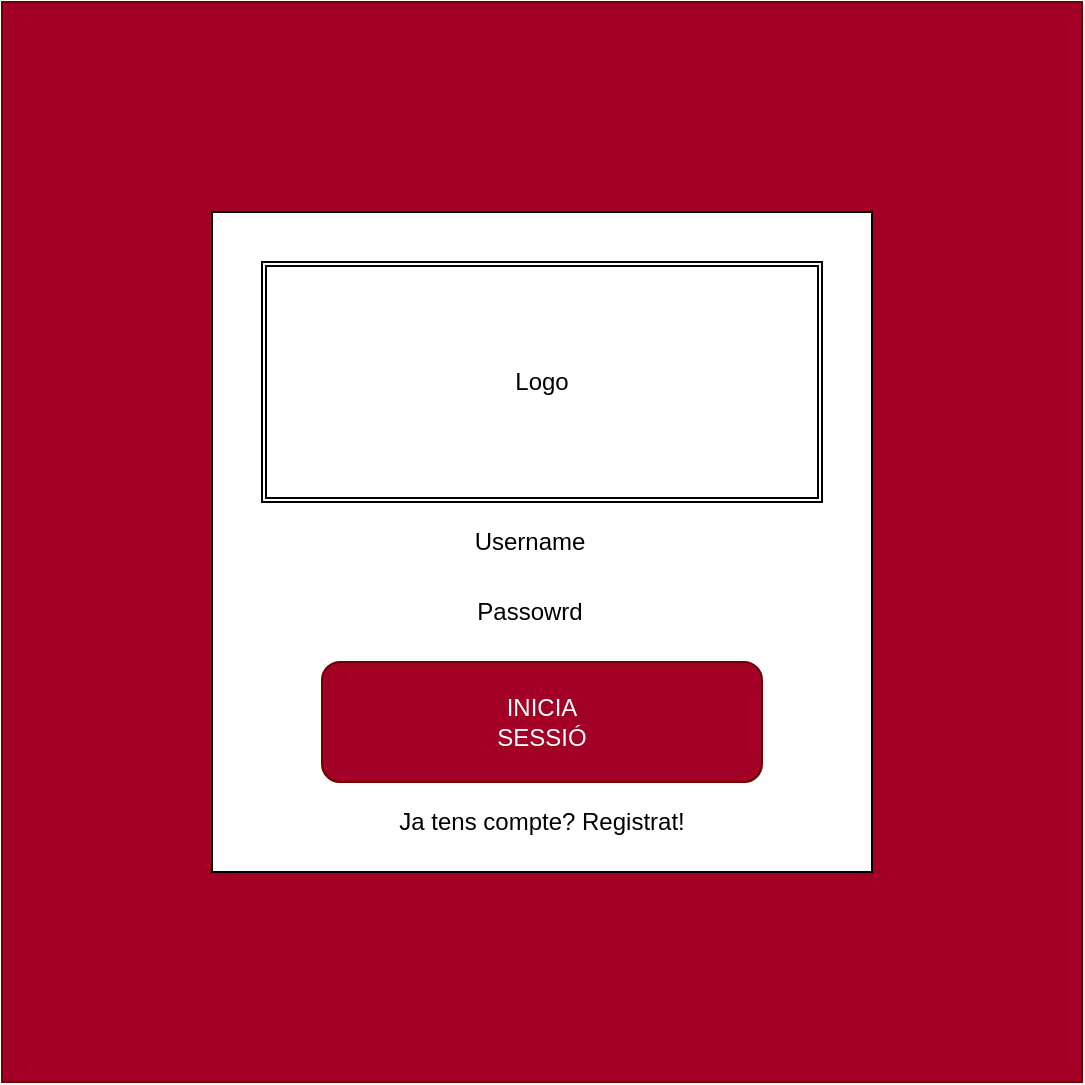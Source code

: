 <mxfile>
    <diagram id="v32Cx4rCD9tq2753RGnn" name="Página-1">
        <mxGraphModel dx="1034" dy="457" grid="1" gridSize="10" guides="1" tooltips="1" connect="1" arrows="1" fold="1" page="1" pageScale="1" pageWidth="827" pageHeight="1169" math="0" shadow="0">
            <root>
                <mxCell id="0"/>
                <mxCell id="1" parent="0"/>
                <mxCell id="2" value="" style="whiteSpace=wrap;html=1;aspect=fixed;fillColor=#a20025;strokeColor=#6F0000;fontColor=#ffffff;" parent="1" vertex="1">
                    <mxGeometry x="80" y="100" width="540" height="540" as="geometry"/>
                </mxCell>
                <mxCell id="3" value="" style="whiteSpace=wrap;html=1;aspect=fixed;" parent="1" vertex="1">
                    <mxGeometry x="185" y="205" width="330" height="330" as="geometry"/>
                </mxCell>
                <mxCell id="6" value="Username" style="text;html=1;strokeColor=none;fillColor=none;align=center;verticalAlign=middle;whiteSpace=wrap;rounded=0;" parent="1" vertex="1">
                    <mxGeometry x="274" y="355" width="140" height="30" as="geometry"/>
                </mxCell>
                <mxCell id="7" value="Passowrd" style="text;html=1;strokeColor=none;fillColor=none;align=center;verticalAlign=middle;whiteSpace=wrap;rounded=0;" parent="1" vertex="1">
                    <mxGeometry x="274" y="390" width="140" height="30" as="geometry"/>
                </mxCell>
                <mxCell id="8" value="" style="rounded=1;whiteSpace=wrap;html=1;fillColor=#a20025;strokeColor=#6F0000;fontColor=#ffffff;" parent="1" vertex="1">
                    <mxGeometry x="240" y="430" width="220" height="60" as="geometry"/>
                </mxCell>
                <mxCell id="9" value="&lt;font color=&quot;#ffffff&quot;&gt;INICIA SESSIÓ&lt;/font&gt;" style="text;html=1;strokeColor=none;fillColor=none;align=center;verticalAlign=middle;whiteSpace=wrap;rounded=0;" parent="1" vertex="1">
                    <mxGeometry x="320" y="450" width="60" height="20" as="geometry"/>
                </mxCell>
                <mxCell id="11" value="Ja tens compte? Registrat!" style="text;html=1;strokeColor=none;fillColor=none;align=center;verticalAlign=middle;whiteSpace=wrap;rounded=0;" parent="1" vertex="1">
                    <mxGeometry x="210" y="500" width="280" height="20" as="geometry"/>
                </mxCell>
                <mxCell id="13" value="Logo" style="shape=ext;double=1;rounded=0;whiteSpace=wrap;html=1;" vertex="1" parent="1">
                    <mxGeometry x="210" y="230" width="280" height="120" as="geometry"/>
                </mxCell>
            </root>
        </mxGraphModel>
    </diagram>
</mxfile>
